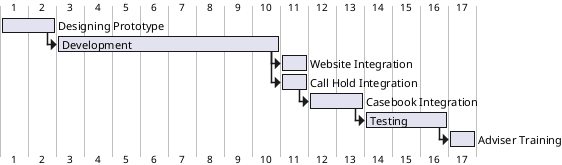 @startgantt
printscale weekly
[Designing Prototype] requires 2 weeks
[Development] requires 8 weeks
[Website Integration] requires 1 weeks
[Call Hold Integration] requires 1 weeks
[Casebook Integration] requires 2 weeks
[Testing] requires 3 weeks
[Adviser Training] requires 1 weeks

[Designing Prototype] -> [Development]
[Development] -> [Website Integration]
[Development] -> [Call Hold Integration]
[Call Hold Integration] -> [Casebook Integration]
[Casebook Integration] -> [Testing]
[Testing] -> [Adviser Training]

@endgantt

'git test'
